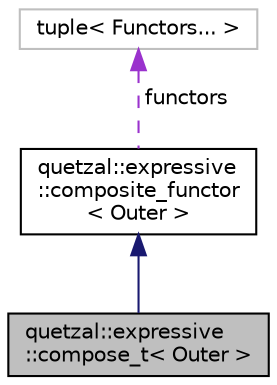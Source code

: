 digraph "quetzal::expressive::compose_t&lt; Outer &gt;"
{
 // LATEX_PDF_SIZE
  edge [fontname="Helvetica",fontsize="10",labelfontname="Helvetica",labelfontsize="10"];
  node [fontname="Helvetica",fontsize="10",shape=record];
  Node2 [label="quetzal::expressive\l::compose_t\< Outer \>",height=0.2,width=0.4,color="black", fillcolor="grey75", style="filled", fontcolor="black",tooltip=" "];
  Node3 -> Node2 [dir="back",color="midnightblue",fontsize="10",style="solid",fontname="Helvetica"];
  Node3 [label="quetzal::expressive\l::composite_functor\l\< Outer \>",height=0.2,width=0.4,color="black", fillcolor="white", style="filled",URL="$structquetzal_1_1expressive_1_1composite__functor.html",tooltip=" "];
  Node4 -> Node3 [dir="back",color="darkorchid3",fontsize="10",style="dashed",label=" functors" ,fontname="Helvetica"];
  Node4 [label="tuple\< Functors... \>",height=0.2,width=0.4,color="grey75", fillcolor="white", style="filled",tooltip=" "];
}
